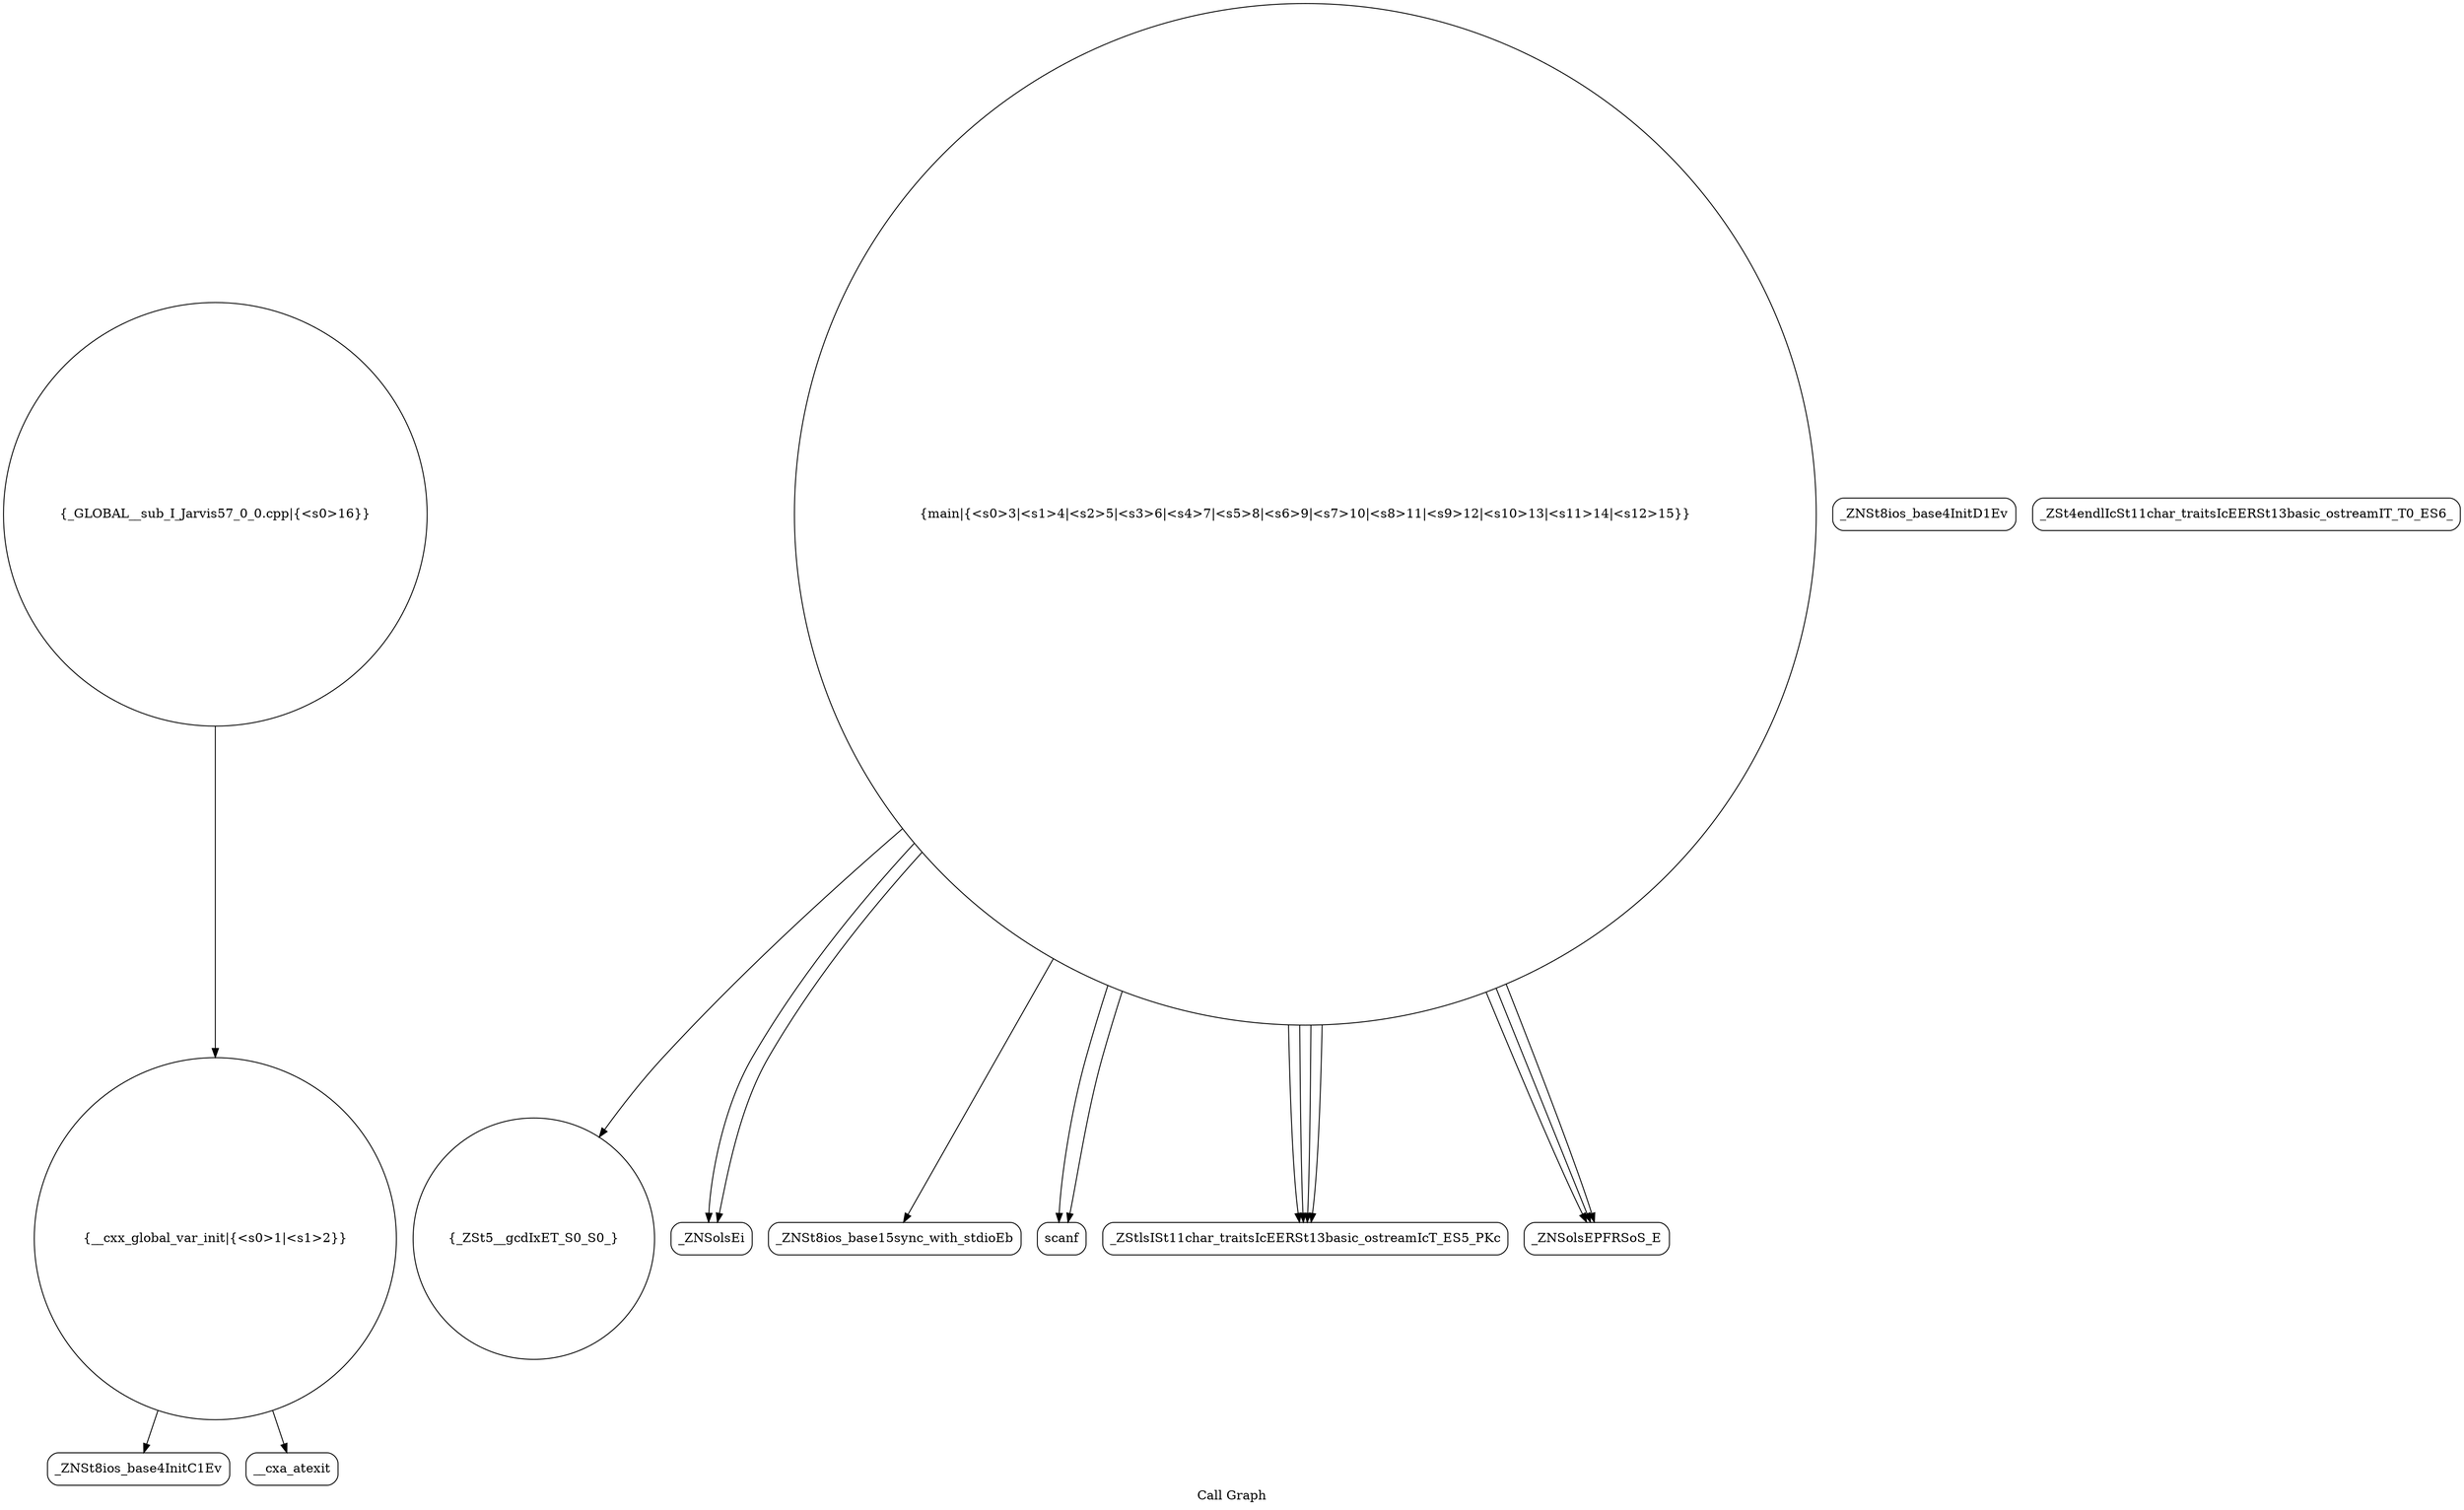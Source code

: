 digraph "Call Graph" {
	label="Call Graph";

	Node0x55ada72ec400 [shape=record,shape=circle,label="{__cxx_global_var_init|{<s0>1|<s1>2}}"];
	Node0x55ada72ec400:s0 -> Node0x55ada72ec890[color=black];
	Node0x55ada72ec400:s1 -> Node0x55ada72ec990[color=black];
	Node0x55ada72ecb90 [shape=record,shape=circle,label="{_ZSt5__gcdIxET_S0_S0_}"];
	Node0x55ada72ec910 [shape=record,shape=Mrecord,label="{_ZNSt8ios_base4InitD1Ev}"];
	Node0x55ada72ecc90 [shape=record,shape=Mrecord,label="{_ZNSolsEi}"];
	Node0x55ada72eca10 [shape=record,shape=circle,label="{main|{<s0>3|<s1>4|<s2>5|<s3>6|<s4>7|<s5>8|<s6>9|<s7>10|<s8>11|<s9>12|<s10>13|<s11>14|<s12>15}}"];
	Node0x55ada72eca10:s0 -> Node0x55ada72eca90[color=black];
	Node0x55ada72eca10:s1 -> Node0x55ada72ecb10[color=black];
	Node0x55ada72eca10:s2 -> Node0x55ada72ecb10[color=black];
	Node0x55ada72eca10:s3 -> Node0x55ada72ecb90[color=black];
	Node0x55ada72eca10:s4 -> Node0x55ada72ecc10[color=black];
	Node0x55ada72eca10:s5 -> Node0x55ada72ecc90[color=black];
	Node0x55ada72eca10:s6 -> Node0x55ada72ecc10[color=black];
	Node0x55ada72eca10:s7 -> Node0x55ada72ecc10[color=black];
	Node0x55ada72eca10:s8 -> Node0x55ada72ecd10[color=black];
	Node0x55ada72eca10:s9 -> Node0x55ada72ecc10[color=black];
	Node0x55ada72eca10:s10 -> Node0x55ada72ecd10[color=black];
	Node0x55ada72eca10:s11 -> Node0x55ada72ecc90[color=black];
	Node0x55ada72eca10:s12 -> Node0x55ada72ecd10[color=black];
	Node0x55ada72ecd90 [shape=record,shape=Mrecord,label="{_ZSt4endlIcSt11char_traitsIcEERSt13basic_ostreamIT_T0_ES6_}"];
	Node0x55ada72ecb10 [shape=record,shape=Mrecord,label="{scanf}"];
	Node0x55ada72ec890 [shape=record,shape=Mrecord,label="{_ZNSt8ios_base4InitC1Ev}"];
	Node0x55ada72ecc10 [shape=record,shape=Mrecord,label="{_ZStlsISt11char_traitsIcEERSt13basic_ostreamIcT_ES5_PKc}"];
	Node0x55ada72ec990 [shape=record,shape=Mrecord,label="{__cxa_atexit}"];
	Node0x55ada72ecd10 [shape=record,shape=Mrecord,label="{_ZNSolsEPFRSoS_E}"];
	Node0x55ada72eca90 [shape=record,shape=Mrecord,label="{_ZNSt8ios_base15sync_with_stdioEb}"];
	Node0x55ada72ece10 [shape=record,shape=circle,label="{_GLOBAL__sub_I_Jarvis57_0_0.cpp|{<s0>16}}"];
	Node0x55ada72ece10:s0 -> Node0x55ada72ec400[color=black];
}

